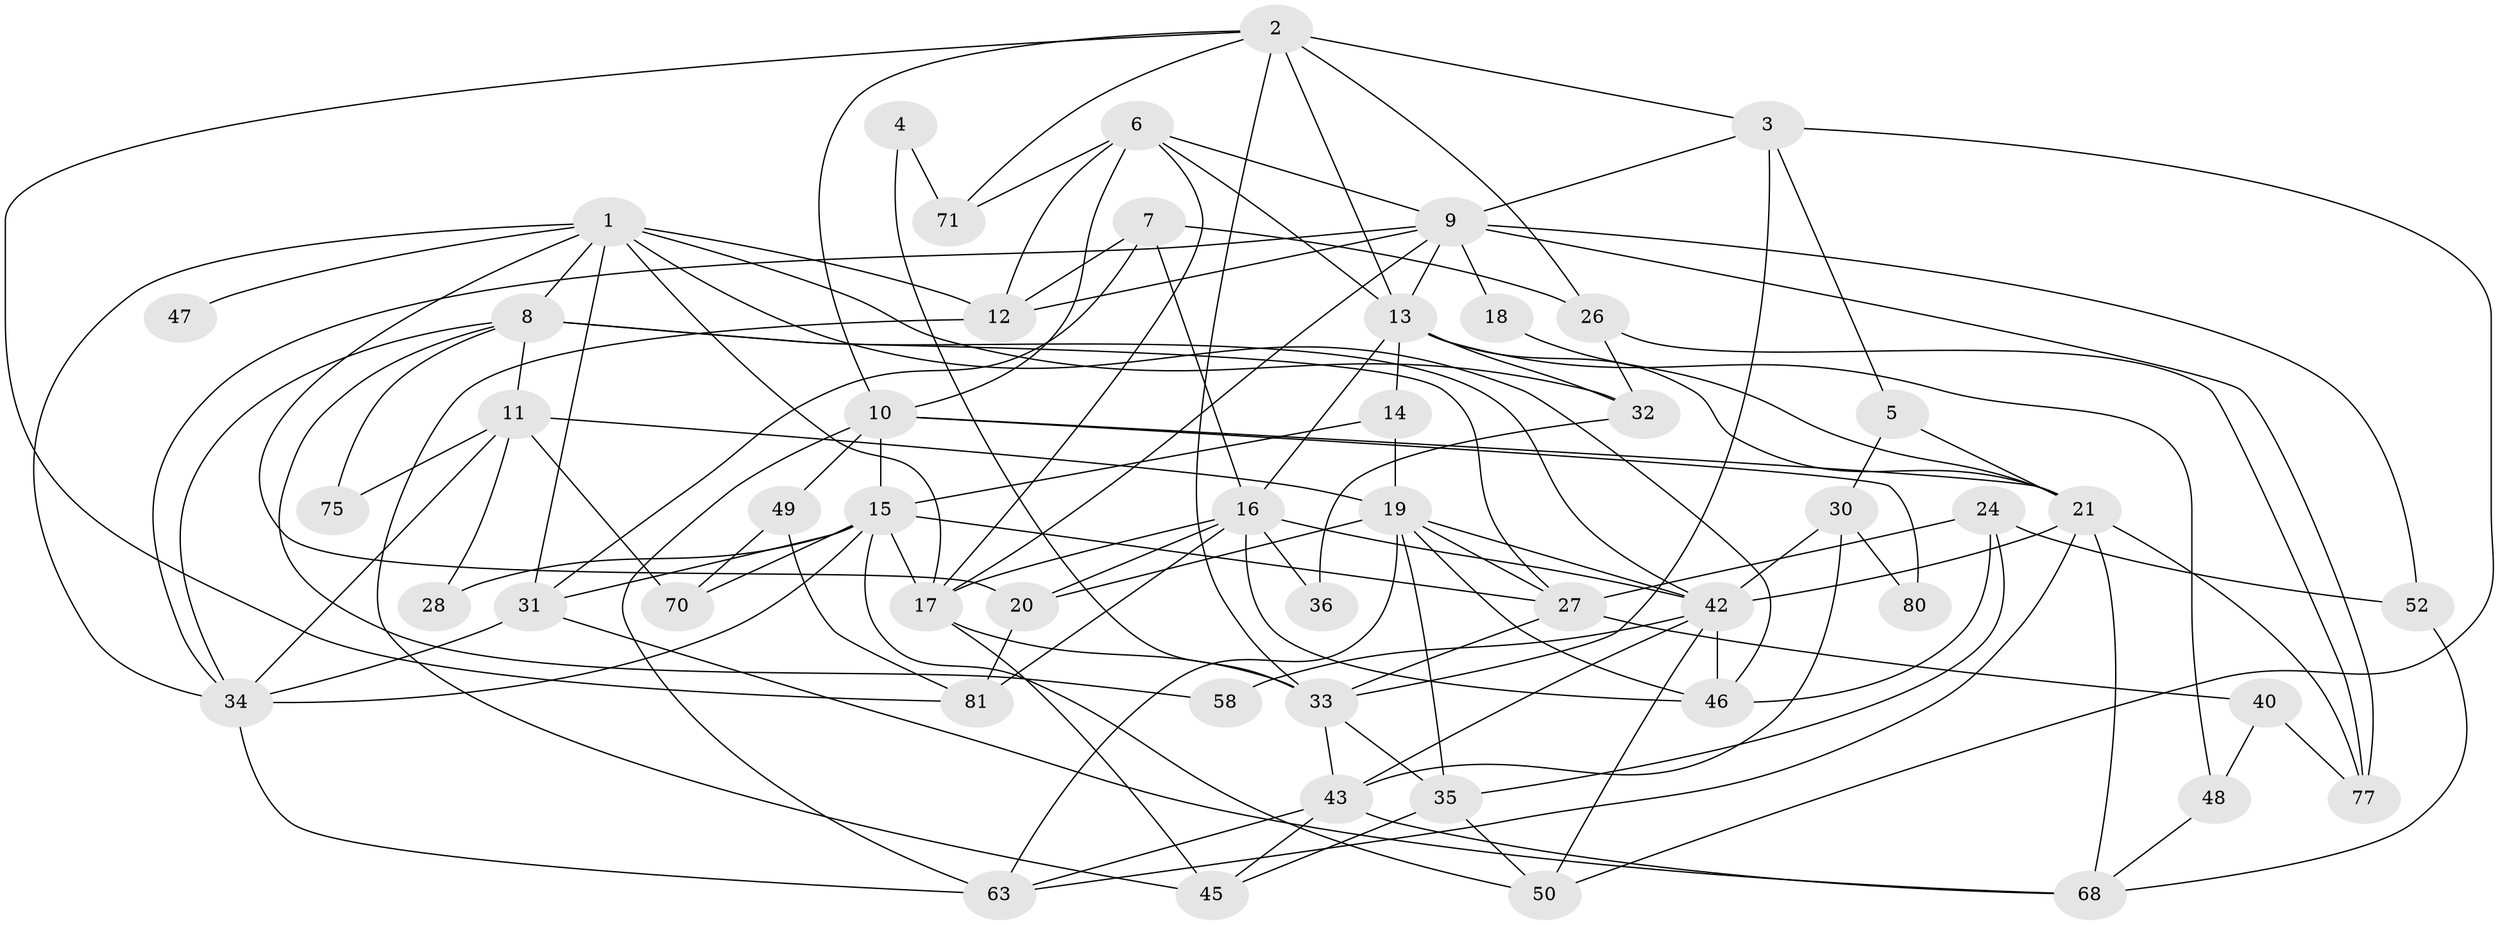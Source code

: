 // Generated by graph-tools (version 1.1) at 2025/24/03/03/25 07:24:02]
// undirected, 51 vertices, 124 edges
graph export_dot {
graph [start="1"]
  node [color=gray90,style=filled];
  1 [super="+23"];
  2 [super="+79"];
  3 [super="+39"];
  4;
  5;
  6 [super="+38"];
  7;
  8 [super="+66"];
  9 [super="+37"];
  10 [super="+65"];
  11 [super="+41"];
  12 [super="+62"];
  13 [super="+59"];
  14 [super="+69"];
  15 [super="+22"];
  16 [super="+74"];
  17 [super="+56"];
  18;
  19 [super="+64"];
  20 [super="+44"];
  21 [super="+29"];
  24 [super="+25"];
  26;
  27 [super="+53"];
  28;
  30 [super="+72"];
  31 [super="+60"];
  32 [super="+57"];
  33 [super="+67"];
  34 [super="+61"];
  35;
  36;
  40;
  42 [super="+54"];
  43 [super="+55"];
  45;
  46 [super="+51"];
  47 [super="+73"];
  48;
  49;
  50 [super="+78"];
  52;
  58;
  63;
  68 [super="+76"];
  70;
  71;
  75;
  77;
  80;
  81;
  1 -- 8;
  1 -- 12;
  1 -- 34;
  1 -- 31;
  1 -- 32 [weight=2];
  1 -- 47 [weight=2];
  1 -- 17;
  1 -- 20;
  1 -- 46;
  2 -- 3;
  2 -- 13;
  2 -- 71;
  2 -- 81;
  2 -- 10;
  2 -- 33;
  2 -- 26;
  3 -- 9;
  3 -- 33 [weight=2];
  3 -- 50;
  3 -- 5;
  4 -- 71;
  4 -- 33;
  5 -- 21;
  5 -- 30;
  6 -- 10;
  6 -- 17;
  6 -- 13;
  6 -- 71;
  6 -- 9;
  6 -- 12;
  7 -- 12;
  7 -- 26;
  7 -- 31;
  7 -- 16;
  8 -- 34;
  8 -- 58;
  8 -- 75;
  8 -- 27 [weight=2];
  8 -- 42;
  8 -- 11;
  9 -- 52;
  9 -- 34;
  9 -- 18;
  9 -- 77;
  9 -- 13;
  9 -- 17;
  9 -- 12;
  10 -- 15;
  10 -- 49;
  10 -- 80;
  10 -- 21;
  10 -- 63;
  11 -- 28;
  11 -- 75;
  11 -- 19;
  11 -- 34;
  11 -- 70;
  12 -- 45;
  13 -- 32;
  13 -- 48;
  13 -- 14;
  13 -- 16;
  13 -- 21;
  14 -- 19;
  14 -- 15;
  15 -- 50;
  15 -- 34;
  15 -- 70;
  15 -- 27;
  15 -- 28;
  15 -- 31;
  15 -- 17;
  16 -- 20;
  16 -- 42;
  16 -- 81;
  16 -- 36;
  16 -- 17;
  16 -- 46;
  17 -- 45;
  17 -- 33;
  18 -- 21;
  19 -- 35;
  19 -- 46;
  19 -- 42;
  19 -- 63;
  19 -- 27;
  19 -- 20;
  20 -- 81;
  21 -- 77;
  21 -- 68;
  21 -- 42;
  21 -- 63;
  24 -- 35;
  24 -- 27;
  24 -- 52;
  24 -- 46;
  26 -- 77;
  26 -- 32;
  27 -- 40;
  27 -- 33;
  30 -- 80 [weight=2];
  30 -- 42;
  30 -- 43;
  31 -- 68;
  31 -- 34;
  32 -- 36;
  33 -- 35;
  33 -- 43;
  34 -- 63;
  35 -- 45;
  35 -- 50;
  40 -- 77;
  40 -- 48;
  42 -- 43;
  42 -- 46;
  42 -- 50;
  42 -- 58;
  43 -- 63;
  43 -- 68;
  43 -- 45;
  48 -- 68;
  49 -- 70;
  49 -- 81;
  52 -- 68;
}
